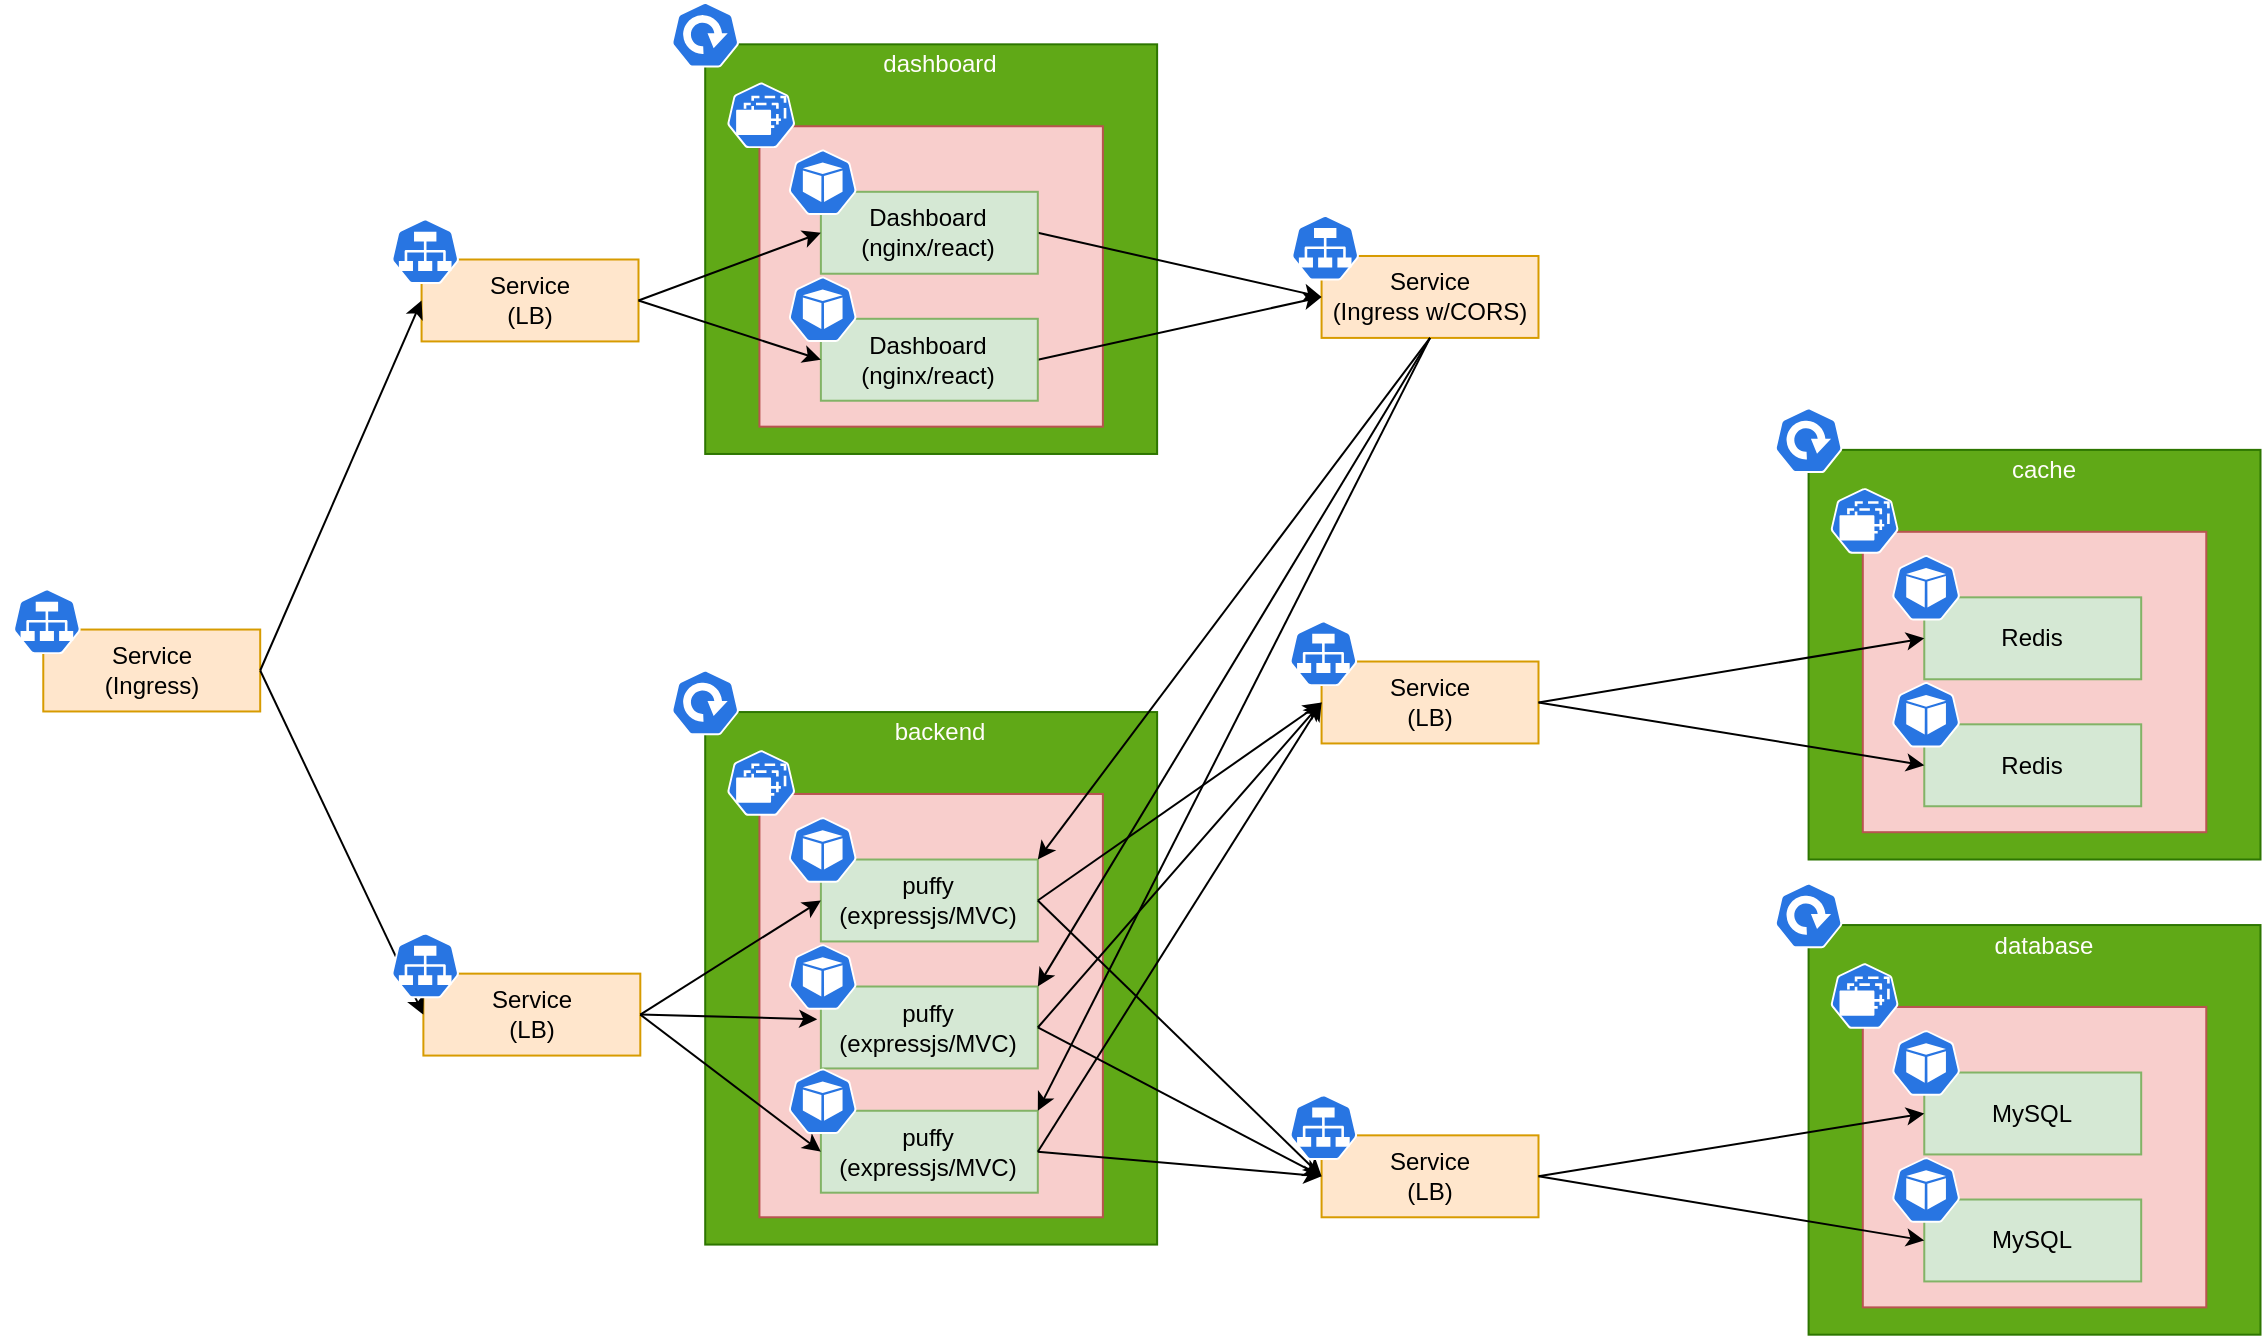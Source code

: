 <mxfile version="18.0.3" type="device"><diagram id="irhEw0uH0GS0nIj7a5ck" name="Page-1"><mxGraphModel dx="1955" dy="2171" grid="1" gridSize="10" guides="1" tooltips="1" connect="1" arrows="1" fold="1" page="1" pageScale="1" pageWidth="1169" pageHeight="827" math="0" shadow="0"><root><mxCell id="0"/><mxCell id="1" parent="0"/><mxCell id="BM_QWDOQMdOMQMFDWKTQ-16" value="" style="rounded=0;whiteSpace=wrap;html=1;fillColor=#60a917;fontColor=#ffffff;strokeColor=#2D7600;" vertex="1" parent="1"><mxGeometry x="-807.4" y="-1195.977" width="225.96" height="266.267" as="geometry"/></mxCell><mxCell id="BM_QWDOQMdOMQMFDWKTQ-15" value="" style="rounded=0;whiteSpace=wrap;html=1;fillColor=#f8cecc;strokeColor=#b85450;" vertex="1" parent="1"><mxGeometry x="-780.284" y="-1155.013" width="171.73" height="211.648" as="geometry"/></mxCell><mxCell id="BM_QWDOQMdOMQMFDWKTQ-1" value="Service&lt;br&gt;(Ingress)" style="rounded=0;whiteSpace=wrap;html=1;fillColor=#ffe6cc;strokeColor=#d79b00;" vertex="1" parent="1"><mxGeometry x="-1138.362" y="-1237.231" width="108.461" height="40.964" as="geometry"/></mxCell><mxCell id="BM_QWDOQMdOMQMFDWKTQ-2" value="" style="sketch=0;html=1;dashed=0;whitespace=wrap;fillColor=#2875E2;strokeColor=#ffffff;points=[[0.005,0.63,0],[0.1,0.2,0],[0.9,0.2,0],[0.5,0,0],[0.995,0.63,0],[0.72,0.99,0],[0.5,1,0],[0.28,0.99,0]];shape=mxgraph.kubernetes.icon;prIcon=svc" vertex="1" parent="1"><mxGeometry x="-1159.15" y="-1257.713" width="45.192" height="32.771" as="geometry"/></mxCell><mxCell id="BM_QWDOQMdOMQMFDWKTQ-3" value="Service&lt;br&gt;(LB)" style="rounded=0;whiteSpace=wrap;html=1;fillColor=#ffe6cc;strokeColor=#d79b00;" vertex="1" parent="1"><mxGeometry x="-948.306" y="-1065.179" width="108.461" height="40.964" as="geometry"/></mxCell><mxCell id="BM_QWDOQMdOMQMFDWKTQ-22" style="edgeStyle=none;rounded=0;orthogonalLoop=1;jettySize=auto;html=1;exitX=1;exitY=0.5;exitDx=0;exitDy=0;entryX=0;entryY=0.5;entryDx=0;entryDy=0;" edge="1" parent="1" source="BM_QWDOQMdOMQMFDWKTQ-1" target="BM_QWDOQMdOMQMFDWKTQ-3"><mxGeometry relative="1" as="geometry"/></mxCell><mxCell id="BM_QWDOQMdOMQMFDWKTQ-4" value="" style="sketch=0;html=1;dashed=0;whitespace=wrap;fillColor=#2875E2;strokeColor=#ffffff;points=[[0.005,0.63,0],[0.1,0.2,0],[0.9,0.2,0],[0.5,0,0],[0.995,0.63,0],[0.72,0.99,0],[0.5,1,0],[0.28,0.99,0]];shape=mxgraph.kubernetes.icon;prIcon=svc" vertex="1" parent="1"><mxGeometry x="-969.998" y="-1085.661" width="45.192" height="32.771" as="geometry"/></mxCell><mxCell id="BM_QWDOQMdOMQMFDWKTQ-5" value="Service&lt;br&gt;(LB)" style="rounded=0;whiteSpace=wrap;html=1;fillColor=#ffe6cc;strokeColor=#d79b00;" vertex="1" parent="1"><mxGeometry x="-949.209" y="-1422.25" width="108.461" height="40.964" as="geometry"/></mxCell><mxCell id="BM_QWDOQMdOMQMFDWKTQ-36" style="edgeStyle=none;rounded=0;orthogonalLoop=1;jettySize=auto;html=1;exitX=1;exitY=0.5;exitDx=0;exitDy=0;entryX=0;entryY=0.5;entryDx=0;entryDy=0;fontColor=#FFFDFA;" edge="1" parent="1" source="BM_QWDOQMdOMQMFDWKTQ-1" target="BM_QWDOQMdOMQMFDWKTQ-5"><mxGeometry relative="1" as="geometry"/></mxCell><mxCell id="BM_QWDOQMdOMQMFDWKTQ-6" value="" style="sketch=0;html=1;dashed=0;whitespace=wrap;fillColor=#2875E2;strokeColor=#ffffff;points=[[0.005,0.63,0],[0.1,0.2,0],[0.9,0.2,0],[0.5,0,0],[0.995,0.63,0],[0.72,0.99,0],[0.5,1,0],[0.28,0.99,0]];shape=mxgraph.kubernetes.icon;prIcon=svc" vertex="1" parent="1"><mxGeometry x="-969.998" y="-1442.732" width="45.192" height="32.771" as="geometry"/></mxCell><mxCell id="BM_QWDOQMdOMQMFDWKTQ-7" value="Service&lt;br&gt;(Ingress w/CORS)" style="rounded=0;whiteSpace=wrap;html=1;fillColor=#ffe6cc;strokeColor=#d79b00;" vertex="1" parent="1"><mxGeometry x="-499.215" y="-1424.01" width="108.461" height="40.964" as="geometry"/></mxCell><mxCell id="BM_QWDOQMdOMQMFDWKTQ-8" value="" style="sketch=0;html=1;dashed=0;whitespace=wrap;fillColor=#2875E2;strokeColor=#ffffff;points=[[0.005,0.63,0],[0.1,0.2,0],[0.9,0.2,0],[0.5,0,0],[0.995,0.63,0],[0.72,0.99,0],[0.5,1,0],[0.28,0.99,0]];shape=mxgraph.kubernetes.icon;prIcon=svc" vertex="1" parent="1"><mxGeometry x="-520.004" y="-1444.492" width="45.192" height="32.771" as="geometry"/></mxCell><mxCell id="BM_QWDOQMdOMQMFDWKTQ-9" value="puffy&lt;br&gt;(expressjs/MVC)" style="rounded=0;whiteSpace=wrap;html=1;fillColor=#d5e8d4;strokeColor=#82b366;" vertex="1" parent="1"><mxGeometry x="-749.554" y="-1122.242" width="108.461" height="40.964" as="geometry"/></mxCell><mxCell id="BM_QWDOQMdOMQMFDWKTQ-19" style="rounded=0;orthogonalLoop=1;jettySize=auto;html=1;exitX=1;exitY=0.5;exitDx=0;exitDy=0;entryX=0;entryY=0.5;entryDx=0;entryDy=0;" edge="1" parent="1" source="BM_QWDOQMdOMQMFDWKTQ-3" target="BM_QWDOQMdOMQMFDWKTQ-9"><mxGeometry relative="1" as="geometry"/></mxCell><mxCell id="BM_QWDOQMdOMQMFDWKTQ-44" style="edgeStyle=none;rounded=0;orthogonalLoop=1;jettySize=auto;html=1;exitX=0.5;exitY=1;exitDx=0;exitDy=0;entryX=1;entryY=0;entryDx=0;entryDy=0;fontColor=#FFFDFA;" edge="1" parent="1" source="BM_QWDOQMdOMQMFDWKTQ-7" target="BM_QWDOQMdOMQMFDWKTQ-9"><mxGeometry relative="1" as="geometry"/></mxCell><mxCell id="BM_QWDOQMdOMQMFDWKTQ-10" value="" style="sketch=0;html=1;dashed=0;whitespace=wrap;fillColor=#2875E2;strokeColor=#ffffff;points=[[0.005,0.63,0],[0.1,0.2,0],[0.9,0.2,0],[0.5,0,0],[0.995,0.63,0],[0.72,0.99,0],[0.5,1,0],[0.28,0.99,0]];shape=mxgraph.kubernetes.icon;prIcon=pod" vertex="1" parent="1"><mxGeometry x="-771.246" y="-1143.406" width="45.192" height="32.771" as="geometry"/></mxCell><mxCell id="BM_QWDOQMdOMQMFDWKTQ-11" value="puffy&lt;br&gt;(expressjs/MVC)" style="rounded=0;whiteSpace=wrap;html=1;fillColor=#d5e8d4;strokeColor=#82b366;" vertex="1" parent="1"><mxGeometry x="-749.554" y="-1058.747" width="108.461" height="40.964" as="geometry"/></mxCell><mxCell id="BM_QWDOQMdOMQMFDWKTQ-20" style="edgeStyle=none;rounded=0;orthogonalLoop=1;jettySize=auto;html=1;exitX=1;exitY=0.5;exitDx=0;exitDy=0;entryX=-0.017;entryY=0.4;entryDx=0;entryDy=0;entryPerimeter=0;" edge="1" parent="1" source="BM_QWDOQMdOMQMFDWKTQ-3" target="BM_QWDOQMdOMQMFDWKTQ-11"><mxGeometry relative="1" as="geometry"/></mxCell><mxCell id="BM_QWDOQMdOMQMFDWKTQ-45" style="edgeStyle=none;rounded=0;orthogonalLoop=1;jettySize=auto;html=1;exitX=0.5;exitY=1;exitDx=0;exitDy=0;entryX=1;entryY=0;entryDx=0;entryDy=0;fontColor=#FFFDFA;" edge="1" parent="1" source="BM_QWDOQMdOMQMFDWKTQ-7" target="BM_QWDOQMdOMQMFDWKTQ-11"><mxGeometry relative="1" as="geometry"/></mxCell><mxCell id="BM_QWDOQMdOMQMFDWKTQ-12" value="" style="sketch=0;html=1;dashed=0;whitespace=wrap;fillColor=#2875E2;strokeColor=#ffffff;points=[[0.005,0.63,0],[0.1,0.2,0],[0.9,0.2,0],[0.5,0,0],[0.995,0.63,0],[0.72,0.99,0],[0.5,1,0],[0.28,0.99,0]];shape=mxgraph.kubernetes.icon;prIcon=pod" vertex="1" parent="1"><mxGeometry x="-771.246" y="-1079.912" width="45.192" height="32.771" as="geometry"/></mxCell><mxCell id="BM_QWDOQMdOMQMFDWKTQ-13" value="puffy&lt;br&gt;(expressjs/MVC)" style="rounded=0;whiteSpace=wrap;html=1;fillColor=#d5e8d4;strokeColor=#82b366;" vertex="1" parent="1"><mxGeometry x="-749.554" y="-996.618" width="108.461" height="40.964" as="geometry"/></mxCell><mxCell id="BM_QWDOQMdOMQMFDWKTQ-21" style="edgeStyle=none;rounded=0;orthogonalLoop=1;jettySize=auto;html=1;exitX=1;exitY=0.5;exitDx=0;exitDy=0;entryX=0;entryY=0.5;entryDx=0;entryDy=0;" edge="1" parent="1" source="BM_QWDOQMdOMQMFDWKTQ-3" target="BM_QWDOQMdOMQMFDWKTQ-13"><mxGeometry relative="1" as="geometry"/></mxCell><mxCell id="BM_QWDOQMdOMQMFDWKTQ-48" style="edgeStyle=none;rounded=0;orthogonalLoop=1;jettySize=auto;html=1;exitX=0.5;exitY=1;exitDx=0;exitDy=0;entryX=1;entryY=0;entryDx=0;entryDy=0;fontColor=#FFFDFA;" edge="1" parent="1" source="BM_QWDOQMdOMQMFDWKTQ-7" target="BM_QWDOQMdOMQMFDWKTQ-13"><mxGeometry relative="1" as="geometry"/></mxCell><mxCell id="BM_QWDOQMdOMQMFDWKTQ-14" value="" style="sketch=0;html=1;dashed=0;whitespace=wrap;fillColor=#2875E2;strokeColor=#ffffff;points=[[0.005,0.63,0],[0.1,0.2,0],[0.9,0.2,0],[0.5,0,0],[0.995,0.63,0],[0.72,0.99,0],[0.5,1,0],[0.28,0.99,0]];shape=mxgraph.kubernetes.icon;prIcon=pod" vertex="1" parent="1"><mxGeometry x="-771.246" y="-1017.783" width="45.192" height="32.771" as="geometry"/></mxCell><mxCell id="BM_QWDOQMdOMQMFDWKTQ-17" value="" style="sketch=0;html=1;dashed=0;whitespace=wrap;fillColor=#2875E2;strokeColor=#ffffff;points=[[0.005,0.63,0],[0.1,0.2,0],[0.9,0.2,0],[0.5,0,0],[0.995,0.63,0],[0.72,0.99,0],[0.5,1,0],[0.28,0.99,0]];shape=mxgraph.kubernetes.icon;prIcon=deploy" vertex="1" parent="1"><mxGeometry x="-829.995" y="-1217.142" width="45.192" height="32.771" as="geometry"/></mxCell><mxCell id="BM_QWDOQMdOMQMFDWKTQ-18" value="" style="sketch=0;html=1;dashed=0;whitespace=wrap;fillColor=#2875E2;strokeColor=#ffffff;points=[[0.005,0.63,0],[0.1,0.2,0],[0.9,0.2,0],[0.5,0,0],[0.995,0.63,0],[0.72,0.99,0],[0.5,1,0],[0.28,0.99,0]];shape=mxgraph.kubernetes.icon;prIcon=rs" vertex="1" parent="1"><mxGeometry x="-801.976" y="-1176.861" width="45.192" height="32.771" as="geometry"/></mxCell><mxCell id="BM_QWDOQMdOMQMFDWKTQ-24" value="backend" style="text;html=1;align=center;verticalAlign=middle;whiteSpace=wrap;rounded=0;fontColor=#FFFDFA;" vertex="1" parent="1"><mxGeometry x="-717.016" y="-1195.977" width="54.23" height="20.482" as="geometry"/></mxCell><mxCell id="BM_QWDOQMdOMQMFDWKTQ-25" value="" style="rounded=0;whiteSpace=wrap;html=1;fillColor=#60a917;fontColor=#ffffff;strokeColor=#2D7600;" vertex="1" parent="1"><mxGeometry x="-807.4" y="-1529.835" width="225.96" height="204.821" as="geometry"/></mxCell><mxCell id="BM_QWDOQMdOMQMFDWKTQ-26" value="" style="rounded=0;whiteSpace=wrap;html=1;fillColor=#f8cecc;strokeColor=#b85450;" vertex="1" parent="1"><mxGeometry x="-780.284" y="-1488.871" width="171.73" height="150.202" as="geometry"/></mxCell><mxCell id="BM_QWDOQMdOMQMFDWKTQ-39" style="edgeStyle=none;rounded=0;orthogonalLoop=1;jettySize=auto;html=1;exitX=1;exitY=0.5;exitDx=0;exitDy=0;entryX=0;entryY=0.5;entryDx=0;entryDy=0;fontColor=#FFFDFA;" edge="1" parent="1" source="BM_QWDOQMdOMQMFDWKTQ-27" target="BM_QWDOQMdOMQMFDWKTQ-7"><mxGeometry relative="1" as="geometry"/></mxCell><mxCell id="BM_QWDOQMdOMQMFDWKTQ-27" value="Dashboard&lt;br&gt;(nginx/react)" style="rounded=0;whiteSpace=wrap;html=1;fillColor=#d5e8d4;strokeColor=#82b366;" vertex="1" parent="1"><mxGeometry x="-749.554" y="-1456.1" width="108.461" height="40.964" as="geometry"/></mxCell><mxCell id="BM_QWDOQMdOMQMFDWKTQ-28" value="" style="sketch=0;html=1;dashed=0;whitespace=wrap;fillColor=#2875E2;strokeColor=#ffffff;points=[[0.005,0.63,0],[0.1,0.2,0],[0.9,0.2,0],[0.5,0,0],[0.995,0.63,0],[0.72,0.99,0],[0.5,1,0],[0.28,0.99,0]];shape=mxgraph.kubernetes.icon;prIcon=pod" vertex="1" parent="1"><mxGeometry x="-771.246" y="-1477.264" width="45.192" height="32.771" as="geometry"/></mxCell><mxCell id="BM_QWDOQMdOMQMFDWKTQ-41" style="edgeStyle=none;rounded=0;orthogonalLoop=1;jettySize=auto;html=1;exitX=1;exitY=0.5;exitDx=0;exitDy=0;entryX=0;entryY=0.5;entryDx=0;entryDy=0;fontColor=#FFFDFA;" edge="1" parent="1" source="BM_QWDOQMdOMQMFDWKTQ-29" target="BM_QWDOQMdOMQMFDWKTQ-7"><mxGeometry relative="1" as="geometry"/></mxCell><mxCell id="BM_QWDOQMdOMQMFDWKTQ-29" value="Dashboard&lt;br&gt;(nginx/react)" style="rounded=0;whiteSpace=wrap;html=1;fillColor=#d5e8d4;strokeColor=#82b366;" vertex="1" parent="1"><mxGeometry x="-749.554" y="-1392.605" width="108.461" height="40.964" as="geometry"/></mxCell><mxCell id="BM_QWDOQMdOMQMFDWKTQ-30" value="" style="sketch=0;html=1;dashed=0;whitespace=wrap;fillColor=#2875E2;strokeColor=#ffffff;points=[[0.005,0.63,0],[0.1,0.2,0],[0.9,0.2,0],[0.5,0,0],[0.995,0.63,0],[0.72,0.99,0],[0.5,1,0],[0.28,0.99,0]];shape=mxgraph.kubernetes.icon;prIcon=pod" vertex="1" parent="1"><mxGeometry x="-771.246" y="-1413.77" width="45.192" height="32.771" as="geometry"/></mxCell><mxCell id="BM_QWDOQMdOMQMFDWKTQ-33" value="" style="sketch=0;html=1;dashed=0;whitespace=wrap;fillColor=#2875E2;strokeColor=#ffffff;points=[[0.005,0.63,0],[0.1,0.2,0],[0.9,0.2,0],[0.5,0,0],[0.995,0.63,0],[0.72,0.99,0],[0.5,1,0],[0.28,0.99,0]];shape=mxgraph.kubernetes.icon;prIcon=deploy" vertex="1" parent="1"><mxGeometry x="-829.995" y="-1551" width="45.192" height="32.771" as="geometry"/></mxCell><mxCell id="BM_QWDOQMdOMQMFDWKTQ-34" value="" style="sketch=0;html=1;dashed=0;whitespace=wrap;fillColor=#2875E2;strokeColor=#ffffff;points=[[0.005,0.63,0],[0.1,0.2,0],[0.9,0.2,0],[0.5,0,0],[0.995,0.63,0],[0.72,0.99,0],[0.5,1,0],[0.28,0.99,0]];shape=mxgraph.kubernetes.icon;prIcon=rs" vertex="1" parent="1"><mxGeometry x="-801.976" y="-1510.719" width="45.192" height="32.771" as="geometry"/></mxCell><mxCell id="BM_QWDOQMdOMQMFDWKTQ-35" value="dashboard" style="text;html=1;align=center;verticalAlign=middle;whiteSpace=wrap;rounded=0;fontColor=#FFFDFA;" vertex="1" parent="1"><mxGeometry x="-717.016" y="-1529.835" width="54.23" height="20.482" as="geometry"/></mxCell><mxCell id="BM_QWDOQMdOMQMFDWKTQ-42" style="edgeStyle=none;rounded=0;orthogonalLoop=1;jettySize=auto;html=1;exitX=1;exitY=0.5;exitDx=0;exitDy=0;entryX=0;entryY=0.5;entryDx=0;entryDy=0;fontColor=#FFFDFA;" edge="1" parent="1" source="BM_QWDOQMdOMQMFDWKTQ-5" target="BM_QWDOQMdOMQMFDWKTQ-27"><mxGeometry relative="1" as="geometry"/></mxCell><mxCell id="BM_QWDOQMdOMQMFDWKTQ-43" style="edgeStyle=none;rounded=0;orthogonalLoop=1;jettySize=auto;html=1;exitX=1;exitY=0.5;exitDx=0;exitDy=0;entryX=0;entryY=0.5;entryDx=0;entryDy=0;fontColor=#FFFDFA;" edge="1" parent="1" source="BM_QWDOQMdOMQMFDWKTQ-5" target="BM_QWDOQMdOMQMFDWKTQ-29"><mxGeometry relative="1" as="geometry"/></mxCell><mxCell id="BM_QWDOQMdOMQMFDWKTQ-49" value="Service&lt;br&gt;(LB)" style="rounded=0;whiteSpace=wrap;html=1;fillColor=#ffe6cc;strokeColor=#d79b00;" vertex="1" parent="1"><mxGeometry x="-499.211" y="-984.326" width="108.461" height="40.964" as="geometry"/></mxCell><mxCell id="BM_QWDOQMdOMQMFDWKTQ-54" style="edgeStyle=none;rounded=0;orthogonalLoop=1;jettySize=auto;html=1;exitX=1;exitY=0.5;exitDx=0;exitDy=0;entryX=0;entryY=0.5;entryDx=0;entryDy=0;fontColor=#FFFDFA;" edge="1" parent="1" source="BM_QWDOQMdOMQMFDWKTQ-9" target="BM_QWDOQMdOMQMFDWKTQ-49"><mxGeometry relative="1" as="geometry"/></mxCell><mxCell id="BM_QWDOQMdOMQMFDWKTQ-56" style="edgeStyle=none;rounded=0;orthogonalLoop=1;jettySize=auto;html=1;exitX=1;exitY=0.5;exitDx=0;exitDy=0;fontColor=#FFFDFA;entryX=0;entryY=0.5;entryDx=0;entryDy=0;" edge="1" parent="1" source="BM_QWDOQMdOMQMFDWKTQ-11" target="BM_QWDOQMdOMQMFDWKTQ-49"><mxGeometry relative="1" as="geometry"><mxPoint x="-119.735" y="-950.482" as="targetPoint"/></mxGeometry></mxCell><mxCell id="BM_QWDOQMdOMQMFDWKTQ-58" style="edgeStyle=none;rounded=0;orthogonalLoop=1;jettySize=auto;html=1;exitX=1;exitY=0.5;exitDx=0;exitDy=0;entryX=0;entryY=0.5;entryDx=0;entryDy=0;fontColor=#FFFDFA;" edge="1" parent="1" source="BM_QWDOQMdOMQMFDWKTQ-13" target="BM_QWDOQMdOMQMFDWKTQ-49"><mxGeometry relative="1" as="geometry"/></mxCell><mxCell id="BM_QWDOQMdOMQMFDWKTQ-50" value="" style="sketch=0;html=1;dashed=0;whitespace=wrap;fillColor=#2875E2;strokeColor=#ffffff;points=[[0.005,0.63,0],[0.1,0.2,0],[0.9,0.2,0],[0.5,0,0],[0.995,0.63,0],[0.72,0.99,0],[0.5,1,0],[0.28,0.99,0]];shape=mxgraph.kubernetes.icon;prIcon=svc" vertex="1" parent="1"><mxGeometry x="-520.903" y="-1004.808" width="45.192" height="32.771" as="geometry"/></mxCell><mxCell id="BM_QWDOQMdOMQMFDWKTQ-51" value="Service&lt;br&gt;(LB)" style="rounded=0;whiteSpace=wrap;html=1;fillColor=#ffe6cc;strokeColor=#d79b00;" vertex="1" parent="1"><mxGeometry x="-499.211" y="-1221.238" width="108.461" height="40.964" as="geometry"/></mxCell><mxCell id="BM_QWDOQMdOMQMFDWKTQ-53" style="edgeStyle=none;rounded=0;orthogonalLoop=1;jettySize=auto;html=1;exitX=1;exitY=0.5;exitDx=0;exitDy=0;entryX=0;entryY=0.5;entryDx=0;entryDy=0;fontColor=#FFFDFA;" edge="1" parent="1" source="BM_QWDOQMdOMQMFDWKTQ-9" target="BM_QWDOQMdOMQMFDWKTQ-51"><mxGeometry relative="1" as="geometry"/></mxCell><mxCell id="BM_QWDOQMdOMQMFDWKTQ-52" value="" style="sketch=0;html=1;dashed=0;whitespace=wrap;fillColor=#2875E2;strokeColor=#ffffff;points=[[0.005,0.63,0],[0.1,0.2,0],[0.9,0.2,0],[0.5,0,0],[0.995,0.63,0],[0.72,0.99,0],[0.5,1,0],[0.28,0.99,0]];shape=mxgraph.kubernetes.icon;prIcon=svc" vertex="1" parent="1"><mxGeometry x="-520.903" y="-1241.72" width="45.192" height="32.771" as="geometry"/></mxCell><mxCell id="BM_QWDOQMdOMQMFDWKTQ-55" style="edgeStyle=none;rounded=0;orthogonalLoop=1;jettySize=auto;html=1;exitX=1;exitY=0.5;exitDx=0;exitDy=0;fontColor=#FFFDFA;entryX=0;entryY=0.5;entryDx=0;entryDy=0;" edge="1" parent="1" source="BM_QWDOQMdOMQMFDWKTQ-11" target="BM_QWDOQMdOMQMFDWKTQ-51"><mxGeometry relative="1" as="geometry"><mxPoint x="-164.927" y="-1093.857" as="targetPoint"/></mxGeometry></mxCell><mxCell id="BM_QWDOQMdOMQMFDWKTQ-57" style="edgeStyle=none;rounded=0;orthogonalLoop=1;jettySize=auto;html=1;exitX=1;exitY=0.5;exitDx=0;exitDy=0;entryX=0;entryY=0.5;entryDx=0;entryDy=0;fontColor=#FFFDFA;" edge="1" parent="1" source="BM_QWDOQMdOMQMFDWKTQ-13" target="BM_QWDOQMdOMQMFDWKTQ-51"><mxGeometry relative="1" as="geometry"/></mxCell><mxCell id="BM_QWDOQMdOMQMFDWKTQ-62" value="" style="rounded=0;whiteSpace=wrap;html=1;fillColor=#60a917;fontColor=#ffffff;strokeColor=#2D7600;" vertex="1" parent="1"><mxGeometry x="-255.71" y="-1327.065" width="225.96" height="204.821" as="geometry"/></mxCell><mxCell id="BM_QWDOQMdOMQMFDWKTQ-63" value="" style="rounded=0;whiteSpace=wrap;html=1;fillColor=#f8cecc;strokeColor=#b85450;" vertex="1" parent="1"><mxGeometry x="-228.594" y="-1286.101" width="171.73" height="150.202" as="geometry"/></mxCell><mxCell id="BM_QWDOQMdOMQMFDWKTQ-64" value="Redis" style="rounded=0;whiteSpace=wrap;html=1;fillColor=#d5e8d4;strokeColor=#82b366;" vertex="1" parent="1"><mxGeometry x="-197.864" y="-1253.33" width="108.461" height="40.964" as="geometry"/></mxCell><mxCell id="BM_QWDOQMdOMQMFDWKTQ-65" value="" style="sketch=0;html=1;dashed=0;whitespace=wrap;fillColor=#2875E2;strokeColor=#ffffff;points=[[0.005,0.63,0],[0.1,0.2,0],[0.9,0.2,0],[0.5,0,0],[0.995,0.63,0],[0.72,0.99,0],[0.5,1,0],[0.28,0.99,0]];shape=mxgraph.kubernetes.icon;prIcon=pod" vertex="1" parent="1"><mxGeometry x="-219.556" y="-1274.494" width="45.192" height="32.771" as="geometry"/></mxCell><mxCell id="BM_QWDOQMdOMQMFDWKTQ-66" value="Redis" style="rounded=0;whiteSpace=wrap;html=1;fillColor=#d5e8d4;strokeColor=#82b366;" vertex="1" parent="1"><mxGeometry x="-197.864" y="-1189.835" width="108.461" height="40.964" as="geometry"/></mxCell><mxCell id="BM_QWDOQMdOMQMFDWKTQ-67" value="" style="sketch=0;html=1;dashed=0;whitespace=wrap;fillColor=#2875E2;strokeColor=#ffffff;points=[[0.005,0.63,0],[0.1,0.2,0],[0.9,0.2,0],[0.5,0,0],[0.995,0.63,0],[0.72,0.99,0],[0.5,1,0],[0.28,0.99,0]];shape=mxgraph.kubernetes.icon;prIcon=pod" vertex="1" parent="1"><mxGeometry x="-219.556" y="-1211.0" width="45.192" height="32.771" as="geometry"/></mxCell><mxCell id="BM_QWDOQMdOMQMFDWKTQ-68" value="" style="sketch=0;html=1;dashed=0;whitespace=wrap;fillColor=#2875E2;strokeColor=#ffffff;points=[[0.005,0.63,0],[0.1,0.2,0],[0.9,0.2,0],[0.5,0,0],[0.995,0.63,0],[0.72,0.99,0],[0.5,1,0],[0.28,0.99,0]];shape=mxgraph.kubernetes.icon;prIcon=deploy" vertex="1" parent="1"><mxGeometry x="-278.305" y="-1348.23" width="45.192" height="32.771" as="geometry"/></mxCell><mxCell id="BM_QWDOQMdOMQMFDWKTQ-69" value="" style="sketch=0;html=1;dashed=0;whitespace=wrap;fillColor=#2875E2;strokeColor=#ffffff;points=[[0.005,0.63,0],[0.1,0.2,0],[0.9,0.2,0],[0.5,0,0],[0.995,0.63,0],[0.72,0.99,0],[0.5,1,0],[0.28,0.99,0]];shape=mxgraph.kubernetes.icon;prIcon=rs" vertex="1" parent="1"><mxGeometry x="-250.286" y="-1307.949" width="45.192" height="32.771" as="geometry"/></mxCell><mxCell id="BM_QWDOQMdOMQMFDWKTQ-70" value="cache" style="text;html=1;align=center;verticalAlign=middle;whiteSpace=wrap;rounded=0;fontColor=#FFFDFA;" vertex="1" parent="1"><mxGeometry x="-165.326" y="-1327.065" width="54.23" height="20.482" as="geometry"/></mxCell><mxCell id="BM_QWDOQMdOMQMFDWKTQ-71" value="" style="rounded=0;whiteSpace=wrap;html=1;fillColor=#60a917;fontColor=#ffffff;strokeColor=#2D7600;" vertex="1" parent="1"><mxGeometry x="-255.71" y="-1089.475" width="225.96" height="204.821" as="geometry"/></mxCell><mxCell id="BM_QWDOQMdOMQMFDWKTQ-72" value="" style="rounded=0;whiteSpace=wrap;html=1;fillColor=#f8cecc;strokeColor=#b85450;" vertex="1" parent="1"><mxGeometry x="-228.594" y="-1048.511" width="171.73" height="150.202" as="geometry"/></mxCell><mxCell id="BM_QWDOQMdOMQMFDWKTQ-73" value="MySQL" style="rounded=0;whiteSpace=wrap;html=1;fillColor=#d5e8d4;strokeColor=#82b366;" vertex="1" parent="1"><mxGeometry x="-197.864" y="-1015.74" width="108.461" height="40.964" as="geometry"/></mxCell><mxCell id="BM_QWDOQMdOMQMFDWKTQ-74" value="" style="sketch=0;html=1;dashed=0;whitespace=wrap;fillColor=#2875E2;strokeColor=#ffffff;points=[[0.005,0.63,0],[0.1,0.2,0],[0.9,0.2,0],[0.5,0,0],[0.995,0.63,0],[0.72,0.99,0],[0.5,1,0],[0.28,0.99,0]];shape=mxgraph.kubernetes.icon;prIcon=pod" vertex="1" parent="1"><mxGeometry x="-219.556" y="-1036.904" width="45.192" height="32.771" as="geometry"/></mxCell><mxCell id="BM_QWDOQMdOMQMFDWKTQ-75" value="MySQL" style="rounded=0;whiteSpace=wrap;html=1;fillColor=#d5e8d4;strokeColor=#82b366;" vertex="1" parent="1"><mxGeometry x="-197.864" y="-952.245" width="108.461" height="40.964" as="geometry"/></mxCell><mxCell id="BM_QWDOQMdOMQMFDWKTQ-76" value="" style="sketch=0;html=1;dashed=0;whitespace=wrap;fillColor=#2875E2;strokeColor=#ffffff;points=[[0.005,0.63,0],[0.1,0.2,0],[0.9,0.2,0],[0.5,0,0],[0.995,0.63,0],[0.72,0.99,0],[0.5,1,0],[0.28,0.99,0]];shape=mxgraph.kubernetes.icon;prIcon=pod" vertex="1" parent="1"><mxGeometry x="-219.556" y="-973.41" width="45.192" height="32.771" as="geometry"/></mxCell><mxCell id="BM_QWDOQMdOMQMFDWKTQ-77" value="" style="sketch=0;html=1;dashed=0;whitespace=wrap;fillColor=#2875E2;strokeColor=#ffffff;points=[[0.005,0.63,0],[0.1,0.2,0],[0.9,0.2,0],[0.5,0,0],[0.995,0.63,0],[0.72,0.99,0],[0.5,1,0],[0.28,0.99,0]];shape=mxgraph.kubernetes.icon;prIcon=deploy" vertex="1" parent="1"><mxGeometry x="-278.305" y="-1110.64" width="45.192" height="32.771" as="geometry"/></mxCell><mxCell id="BM_QWDOQMdOMQMFDWKTQ-78" value="" style="sketch=0;html=1;dashed=0;whitespace=wrap;fillColor=#2875E2;strokeColor=#ffffff;points=[[0.005,0.63,0],[0.1,0.2,0],[0.9,0.2,0],[0.5,0,0],[0.995,0.63,0],[0.72,0.99,0],[0.5,1,0],[0.28,0.99,0]];shape=mxgraph.kubernetes.icon;prIcon=rs" vertex="1" parent="1"><mxGeometry x="-250.286" y="-1070.359" width="45.192" height="32.771" as="geometry"/></mxCell><mxCell id="BM_QWDOQMdOMQMFDWKTQ-79" value="database" style="text;html=1;align=center;verticalAlign=middle;whiteSpace=wrap;rounded=0;fontColor=#FFFDFA;" vertex="1" parent="1"><mxGeometry x="-165.326" y="-1089.475" width="54.23" height="20.482" as="geometry"/></mxCell><mxCell id="BM_QWDOQMdOMQMFDWKTQ-80" style="edgeStyle=none;rounded=0;orthogonalLoop=1;jettySize=auto;html=1;exitX=1;exitY=0.5;exitDx=0;exitDy=0;entryX=0;entryY=0.5;entryDx=0;entryDy=0;fontColor=#FFFDFA;" edge="1" parent="1" source="BM_QWDOQMdOMQMFDWKTQ-51" target="BM_QWDOQMdOMQMFDWKTQ-64"><mxGeometry relative="1" as="geometry"/></mxCell><mxCell id="BM_QWDOQMdOMQMFDWKTQ-81" style="edgeStyle=none;rounded=0;orthogonalLoop=1;jettySize=auto;html=1;exitX=1;exitY=0.5;exitDx=0;exitDy=0;entryX=0;entryY=0.5;entryDx=0;entryDy=0;fontColor=#FFFDFA;" edge="1" parent="1" source="BM_QWDOQMdOMQMFDWKTQ-51" target="BM_QWDOQMdOMQMFDWKTQ-66"><mxGeometry relative="1" as="geometry"/></mxCell><mxCell id="BM_QWDOQMdOMQMFDWKTQ-82" style="edgeStyle=none;rounded=0;orthogonalLoop=1;jettySize=auto;html=1;exitX=1;exitY=0.5;exitDx=0;exitDy=0;entryX=0;entryY=0.5;entryDx=0;entryDy=0;fontColor=#FFFDFA;" edge="1" parent="1" source="BM_QWDOQMdOMQMFDWKTQ-49" target="BM_QWDOQMdOMQMFDWKTQ-73"><mxGeometry relative="1" as="geometry"/></mxCell><mxCell id="BM_QWDOQMdOMQMFDWKTQ-83" style="edgeStyle=none;rounded=0;orthogonalLoop=1;jettySize=auto;html=1;exitX=1;exitY=0.5;exitDx=0;exitDy=0;entryX=0;entryY=0.5;entryDx=0;entryDy=0;fontColor=#FFFDFA;" edge="1" parent="1" source="BM_QWDOQMdOMQMFDWKTQ-49" target="BM_QWDOQMdOMQMFDWKTQ-75"><mxGeometry relative="1" as="geometry"/></mxCell></root></mxGraphModel></diagram></mxfile>